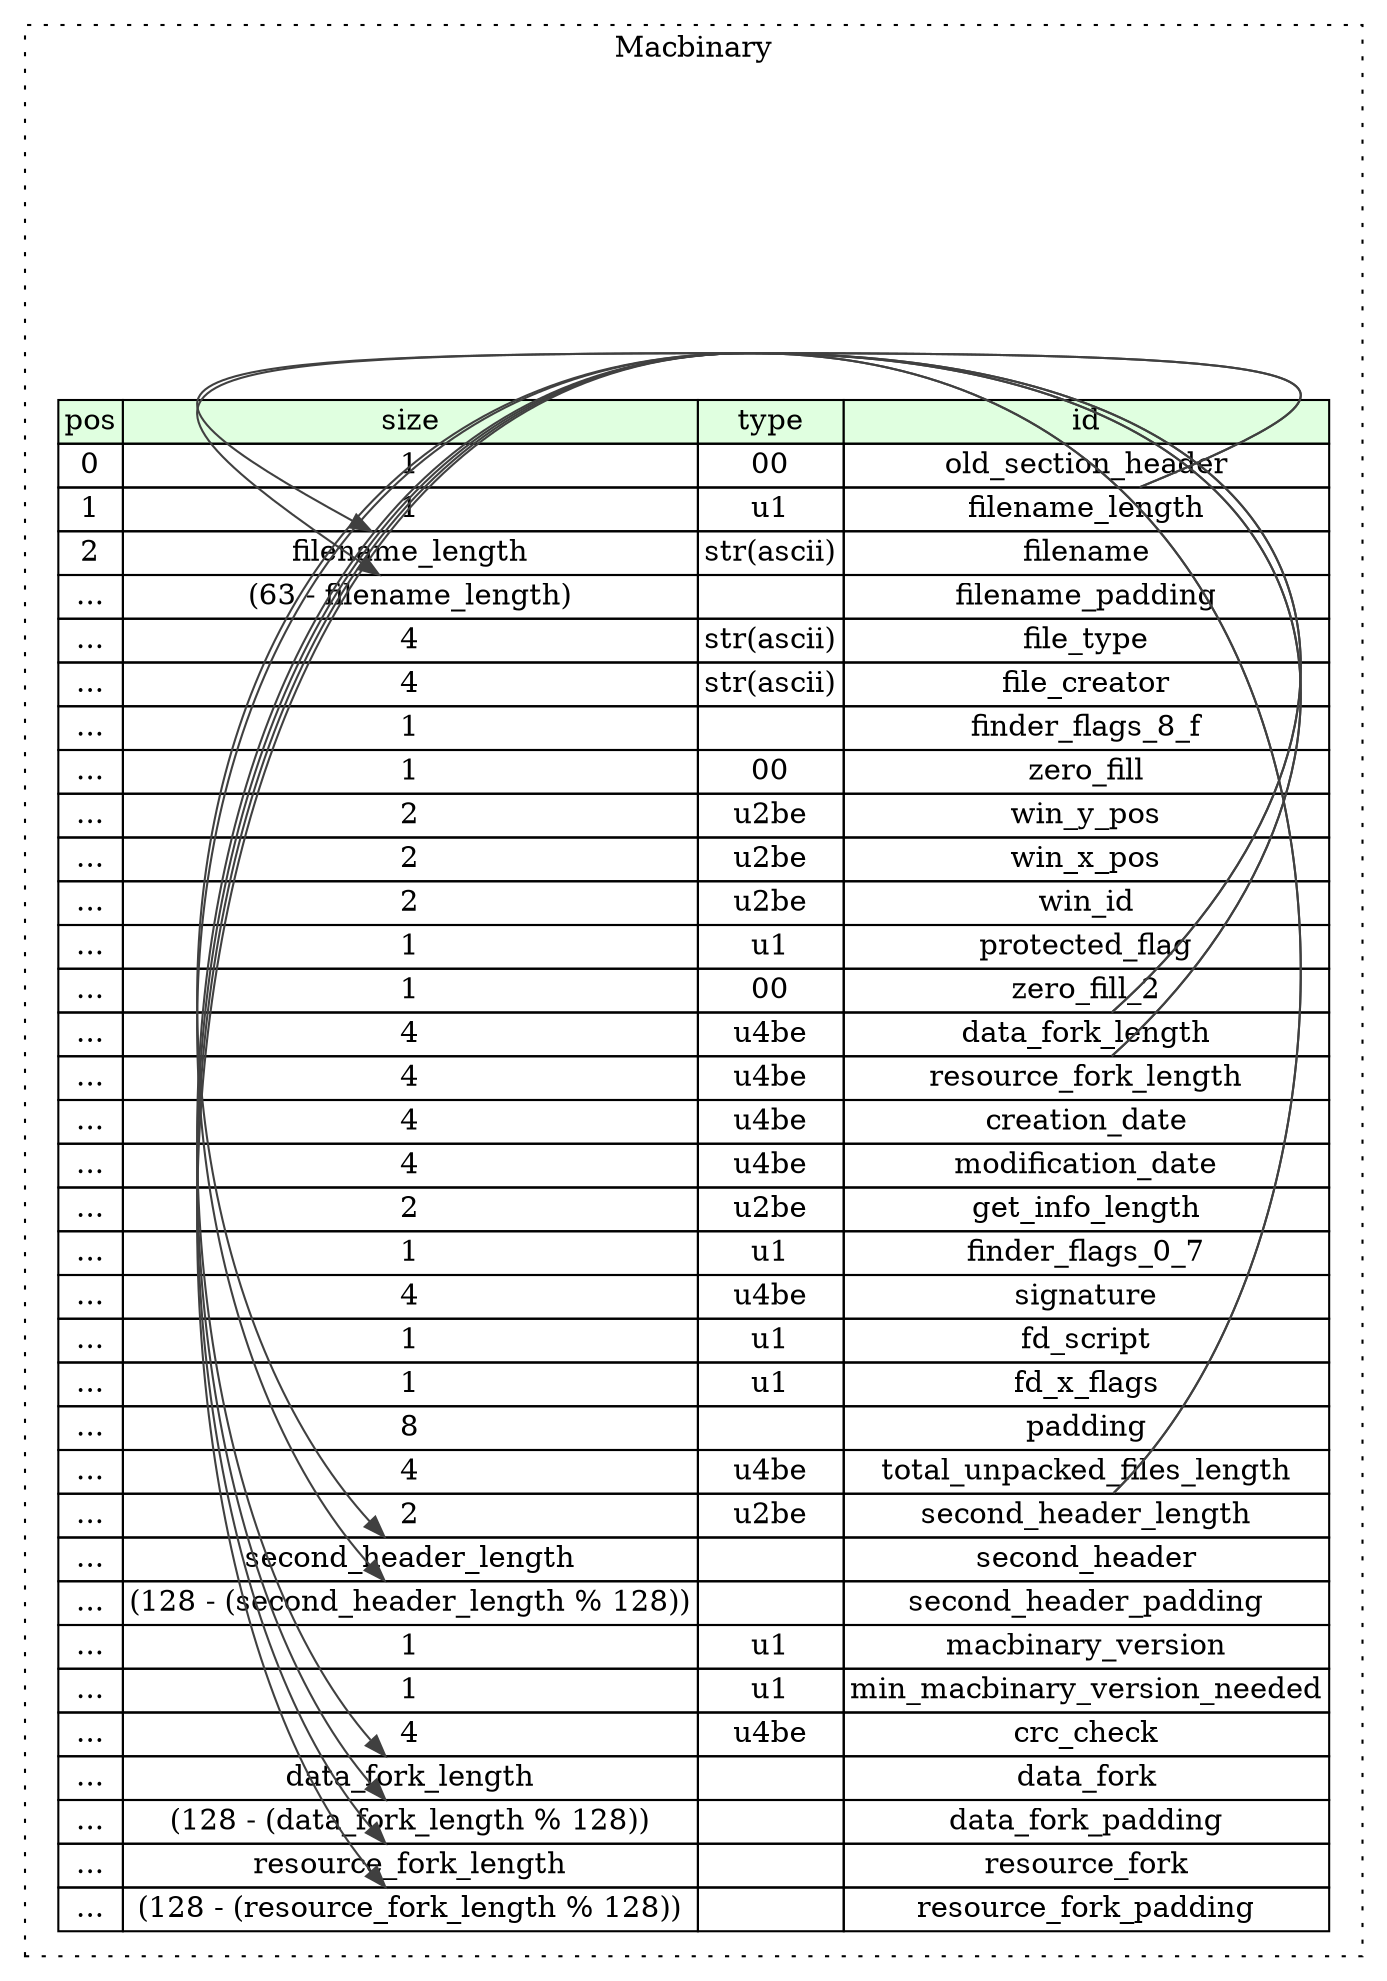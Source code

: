 digraph {
	rankdir=LR;
	node [shape=plaintext];
	subgraph cluster__macbinary {
		label="Macbinary";
		graph[style=dotted];

		macbinary__seq [label=<<TABLE BORDER="0" CELLBORDER="1" CELLSPACING="0">
			<TR><TD BGCOLOR="#E0FFE0">pos</TD><TD BGCOLOR="#E0FFE0">size</TD><TD BGCOLOR="#E0FFE0">type</TD><TD BGCOLOR="#E0FFE0">id</TD></TR>
			<TR><TD PORT="old_section_header_pos">0</TD><TD PORT="old_section_header_size">1</TD><TD>00</TD><TD PORT="old_section_header_type">old_section_header</TD></TR>
			<TR><TD PORT="filename_length_pos">1</TD><TD PORT="filename_length_size">1</TD><TD>u1</TD><TD PORT="filename_length_type">filename_length</TD></TR>
			<TR><TD PORT="filename_pos">2</TD><TD PORT="filename_size">filename_length</TD><TD>str(ascii)</TD><TD PORT="filename_type">filename</TD></TR>
			<TR><TD PORT="filename_padding_pos">...</TD><TD PORT="filename_padding_size">(63 - filename_length)</TD><TD></TD><TD PORT="filename_padding_type">filename_padding</TD></TR>
			<TR><TD PORT="file_type_pos">...</TD><TD PORT="file_type_size">4</TD><TD>str(ascii)</TD><TD PORT="file_type_type">file_type</TD></TR>
			<TR><TD PORT="file_creator_pos">...</TD><TD PORT="file_creator_size">4</TD><TD>str(ascii)</TD><TD PORT="file_creator_type">file_creator</TD></TR>
			<TR><TD PORT="finder_flags_8_f_pos">...</TD><TD PORT="finder_flags_8_f_size">1</TD><TD></TD><TD PORT="finder_flags_8_f_type">finder_flags_8_f</TD></TR>
			<TR><TD PORT="zero_fill_pos">...</TD><TD PORT="zero_fill_size">1</TD><TD>00</TD><TD PORT="zero_fill_type">zero_fill</TD></TR>
			<TR><TD PORT="win_y_pos_pos">...</TD><TD PORT="win_y_pos_size">2</TD><TD>u2be</TD><TD PORT="win_y_pos_type">win_y_pos</TD></TR>
			<TR><TD PORT="win_x_pos_pos">...</TD><TD PORT="win_x_pos_size">2</TD><TD>u2be</TD><TD PORT="win_x_pos_type">win_x_pos</TD></TR>
			<TR><TD PORT="win_id_pos">...</TD><TD PORT="win_id_size">2</TD><TD>u2be</TD><TD PORT="win_id_type">win_id</TD></TR>
			<TR><TD PORT="protected_flag_pos">...</TD><TD PORT="protected_flag_size">1</TD><TD>u1</TD><TD PORT="protected_flag_type">protected_flag</TD></TR>
			<TR><TD PORT="zero_fill_2_pos">...</TD><TD PORT="zero_fill_2_size">1</TD><TD>00</TD><TD PORT="zero_fill_2_type">zero_fill_2</TD></TR>
			<TR><TD PORT="data_fork_length_pos">...</TD><TD PORT="data_fork_length_size">4</TD><TD>u4be</TD><TD PORT="data_fork_length_type">data_fork_length</TD></TR>
			<TR><TD PORT="resource_fork_length_pos">...</TD><TD PORT="resource_fork_length_size">4</TD><TD>u4be</TD><TD PORT="resource_fork_length_type">resource_fork_length</TD></TR>
			<TR><TD PORT="creation_date_pos">...</TD><TD PORT="creation_date_size">4</TD><TD>u4be</TD><TD PORT="creation_date_type">creation_date</TD></TR>
			<TR><TD PORT="modification_date_pos">...</TD><TD PORT="modification_date_size">4</TD><TD>u4be</TD><TD PORT="modification_date_type">modification_date</TD></TR>
			<TR><TD PORT="get_info_length_pos">...</TD><TD PORT="get_info_length_size">2</TD><TD>u2be</TD><TD PORT="get_info_length_type">get_info_length</TD></TR>
			<TR><TD PORT="finder_flags_0_7_pos">...</TD><TD PORT="finder_flags_0_7_size">1</TD><TD>u1</TD><TD PORT="finder_flags_0_7_type">finder_flags_0_7</TD></TR>
			<TR><TD PORT="signature_pos">...</TD><TD PORT="signature_size">4</TD><TD>u4be</TD><TD PORT="signature_type">signature</TD></TR>
			<TR><TD PORT="fd_script_pos">...</TD><TD PORT="fd_script_size">1</TD><TD>u1</TD><TD PORT="fd_script_type">fd_script</TD></TR>
			<TR><TD PORT="fd_x_flags_pos">...</TD><TD PORT="fd_x_flags_size">1</TD><TD>u1</TD><TD PORT="fd_x_flags_type">fd_x_flags</TD></TR>
			<TR><TD PORT="padding_pos">...</TD><TD PORT="padding_size">8</TD><TD></TD><TD PORT="padding_type">padding</TD></TR>
			<TR><TD PORT="total_unpacked_files_length_pos">...</TD><TD PORT="total_unpacked_files_length_size">4</TD><TD>u4be</TD><TD PORT="total_unpacked_files_length_type">total_unpacked_files_length</TD></TR>
			<TR><TD PORT="second_header_length_pos">...</TD><TD PORT="second_header_length_size">2</TD><TD>u2be</TD><TD PORT="second_header_length_type">second_header_length</TD></TR>
			<TR><TD PORT="second_header_pos">...</TD><TD PORT="second_header_size">second_header_length</TD><TD></TD><TD PORT="second_header_type">second_header</TD></TR>
			<TR><TD PORT="second_header_padding_pos">...</TD><TD PORT="second_header_padding_size">(128 - (second_header_length % 128))</TD><TD></TD><TD PORT="second_header_padding_type">second_header_padding</TD></TR>
			<TR><TD PORT="macbinary_version_pos">...</TD><TD PORT="macbinary_version_size">1</TD><TD>u1</TD><TD PORT="macbinary_version_type">macbinary_version</TD></TR>
			<TR><TD PORT="min_macbinary_version_needed_pos">...</TD><TD PORT="min_macbinary_version_needed_size">1</TD><TD>u1</TD><TD PORT="min_macbinary_version_needed_type">min_macbinary_version_needed</TD></TR>
			<TR><TD PORT="crc_check_pos">...</TD><TD PORT="crc_check_size">4</TD><TD>u4be</TD><TD PORT="crc_check_type">crc_check</TD></TR>
			<TR><TD PORT="data_fork_pos">...</TD><TD PORT="data_fork_size">data_fork_length</TD><TD></TD><TD PORT="data_fork_type">data_fork</TD></TR>
			<TR><TD PORT="data_fork_padding_pos">...</TD><TD PORT="data_fork_padding_size">(128 - (data_fork_length % 128))</TD><TD></TD><TD PORT="data_fork_padding_type">data_fork_padding</TD></TR>
			<TR><TD PORT="resource_fork_pos">...</TD><TD PORT="resource_fork_size">resource_fork_length</TD><TD></TD><TD PORT="resource_fork_type">resource_fork</TD></TR>
			<TR><TD PORT="resource_fork_padding_pos">...</TD><TD PORT="resource_fork_padding_size">(128 - (resource_fork_length % 128))</TD><TD></TD><TD PORT="resource_fork_padding_type">resource_fork_padding</TD></TR>
		</TABLE>>];
	}
	macbinary__seq:filename_length_type -> macbinary__seq:filename_size [color="#404040"];
	macbinary__seq:filename_length_type -> macbinary__seq:filename_padding_size [color="#404040"];
	macbinary__seq:second_header_length_type -> macbinary__seq:second_header_size [color="#404040"];
	macbinary__seq:second_header_length_type -> macbinary__seq:second_header_padding_size [color="#404040"];
	macbinary__seq:data_fork_length_type -> macbinary__seq:data_fork_size [color="#404040"];
	macbinary__seq:data_fork_length_type -> macbinary__seq:data_fork_padding_size [color="#404040"];
	macbinary__seq:resource_fork_length_type -> macbinary__seq:resource_fork_size [color="#404040"];
	macbinary__seq:resource_fork_length_type -> macbinary__seq:resource_fork_padding_size [color="#404040"];
}

